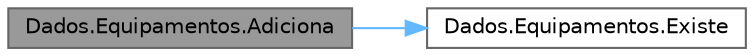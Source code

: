 digraph "Dados.Equipamentos.Adiciona"
{
 // LATEX_PDF_SIZE
  bgcolor="transparent";
  edge [fontname=Helvetica,fontsize=10,labelfontname=Helvetica,labelfontsize=10];
  node [fontname=Helvetica,fontsize=10,shape=box,height=0.2,width=0.4];
  rankdir="LR";
  Node1 [id="Node000001",label="Dados.Equipamentos.Adiciona",height=0.2,width=0.4,color="gray40", fillcolor="grey60", style="filled", fontcolor="black",tooltip="Funcao que adiciona um equipamento num dicionario de equipamentos."];
  Node1 -> Node2 [id="edge1_Node000001_Node000002",color="steelblue1",style="solid",tooltip=" "];
  Node2 [id="Node000002",label="Dados.Equipamentos.Existe",height=0.2,width=0.4,color="grey40", fillcolor="white", style="filled",URL="$class_dados_1_1_equipamentos.html#a5a69d454e668f8545416c3be10885ccc",tooltip="Funcao que verifica se existe um determinado equipamento num dicionario de equipamentos."];
}
